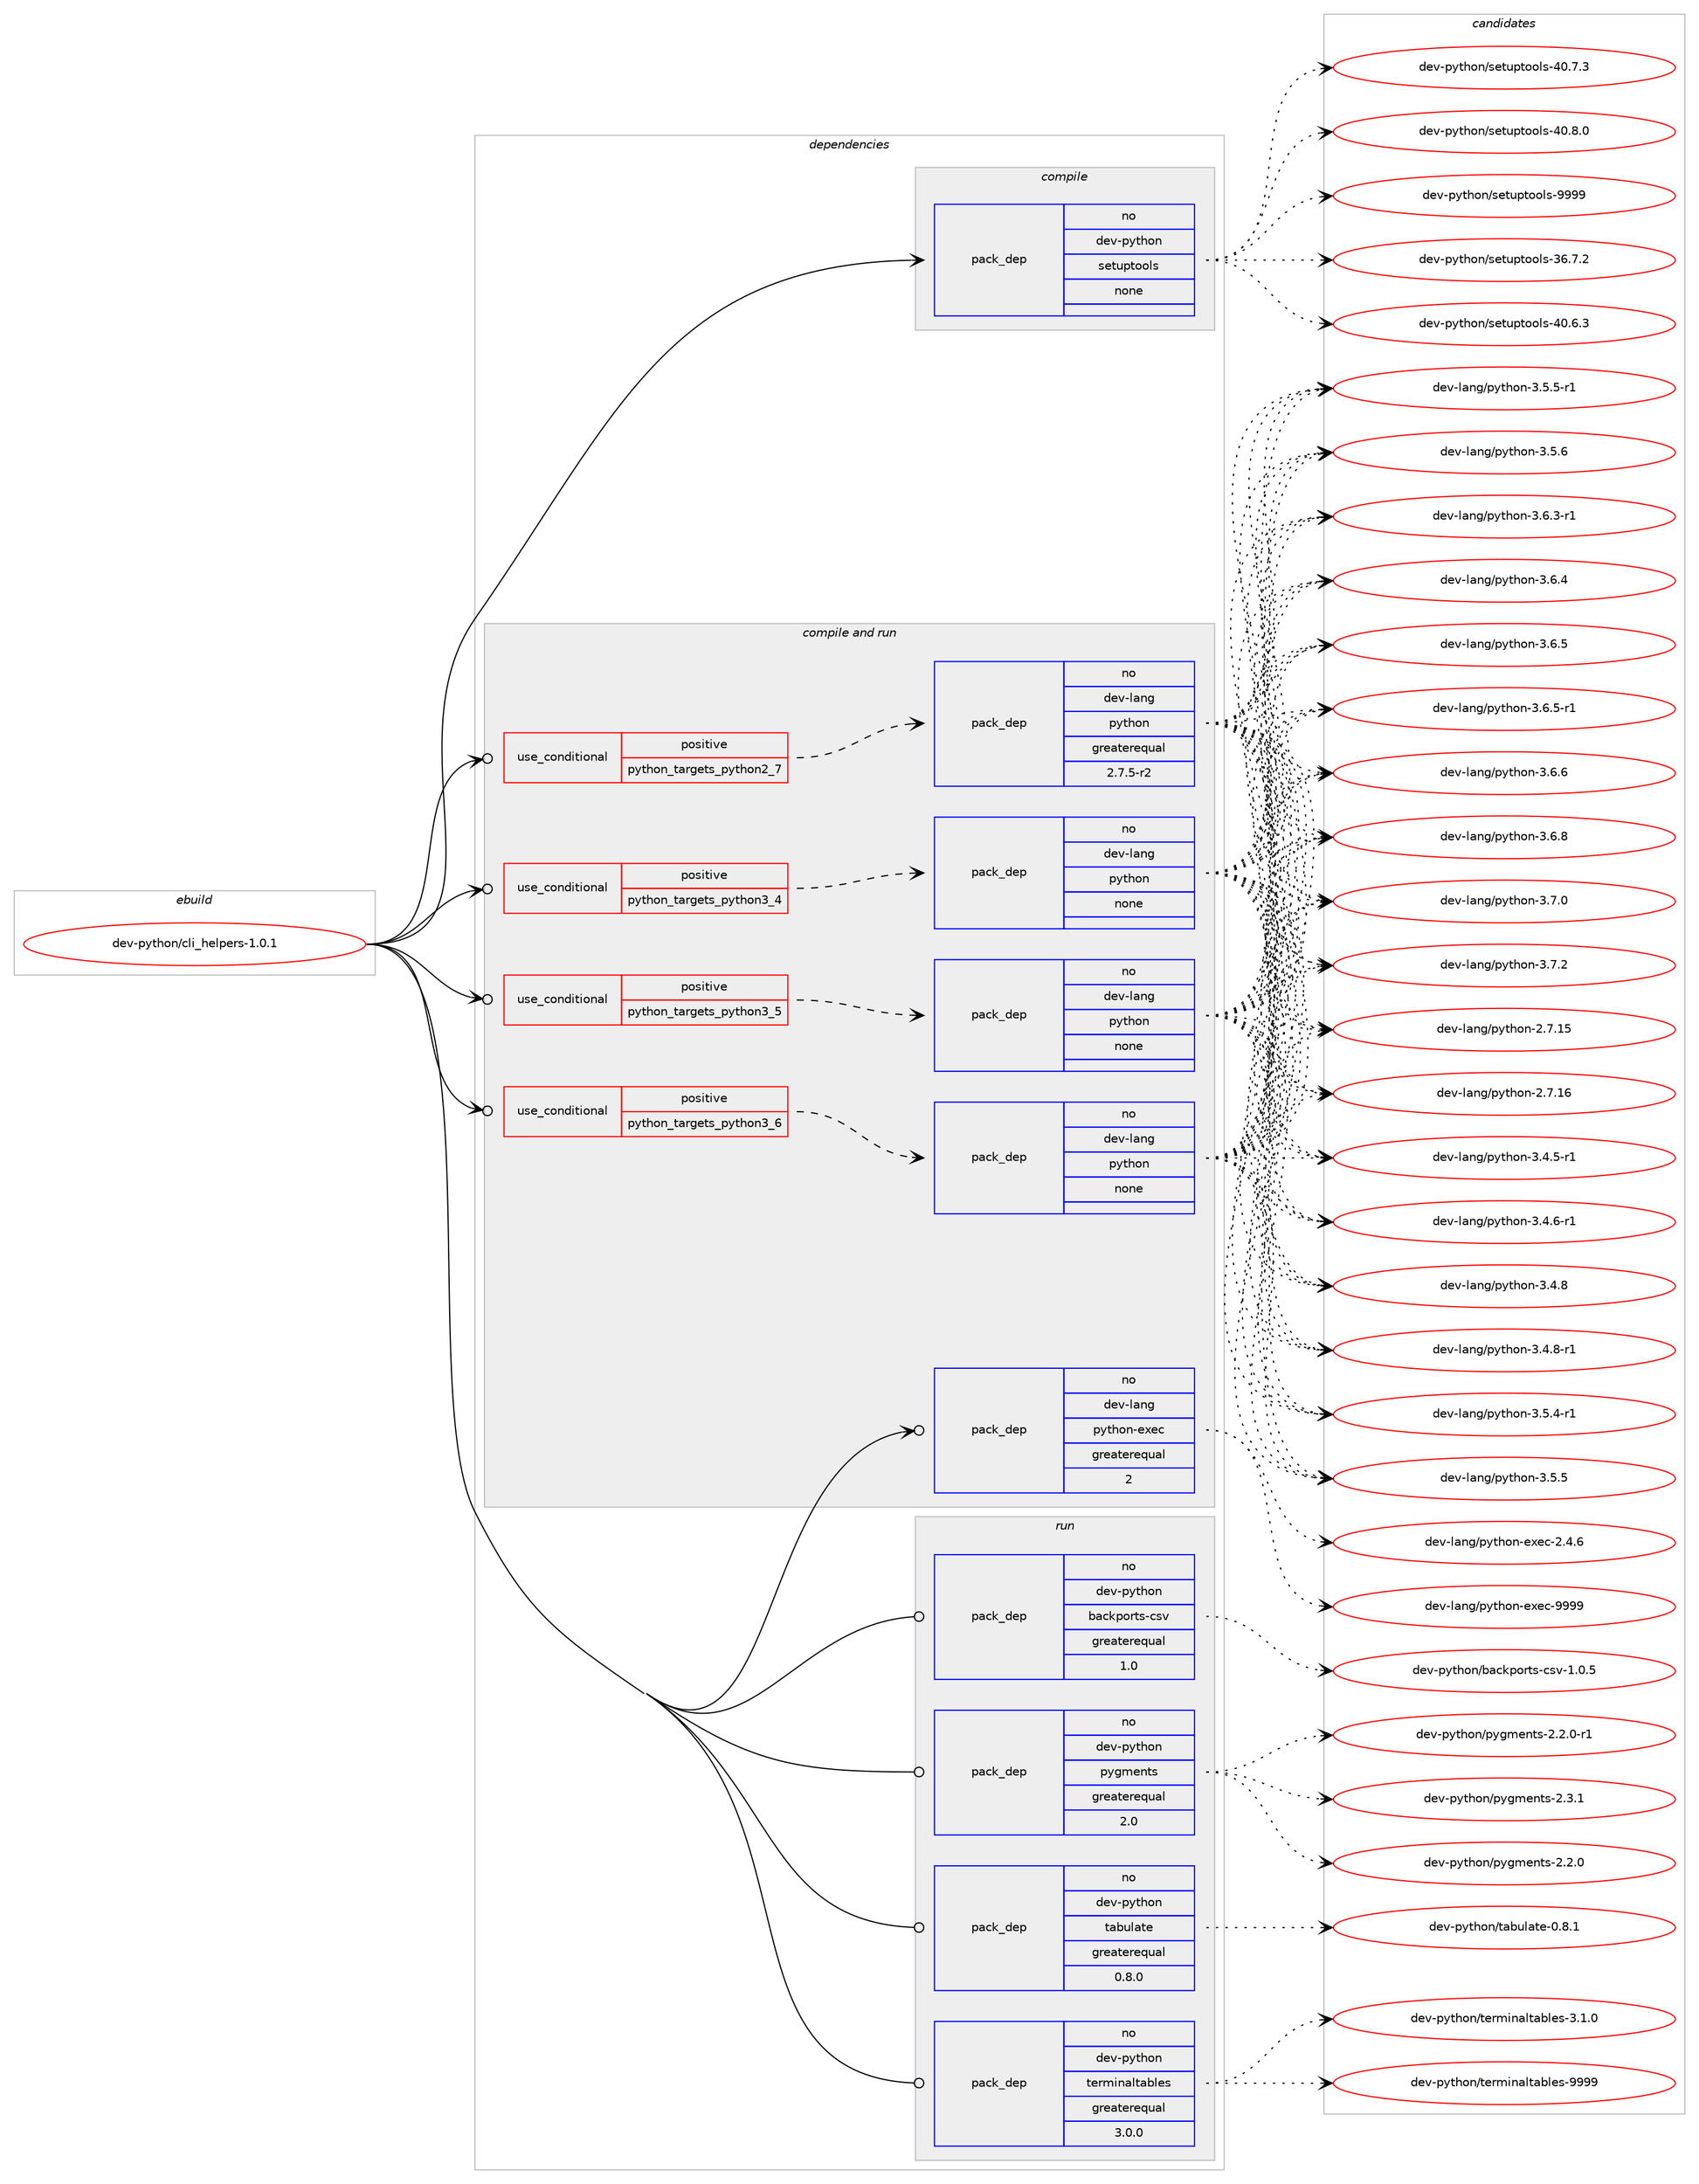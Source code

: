 digraph prolog {

# *************
# Graph options
# *************

newrank=true;
concentrate=true;
compound=true;
graph [rankdir=LR,fontname=Helvetica,fontsize=10,ranksep=1.5];#, ranksep=2.5, nodesep=0.2];
edge  [arrowhead=vee];
node  [fontname=Helvetica,fontsize=10];

# **********
# The ebuild
# **********

subgraph cluster_leftcol {
color=gray;
rank=same;
label=<<i>ebuild</i>>;
id [label="dev-python/cli_helpers-1.0.1", color=red, width=4, href="../dev-python/cli_helpers-1.0.1.svg"];
}

# ****************
# The dependencies
# ****************

subgraph cluster_midcol {
color=gray;
label=<<i>dependencies</i>>;
subgraph cluster_compile {
fillcolor="#eeeeee";
style=filled;
label=<<i>compile</i>>;
subgraph pack1007764 {
dependency1403381 [label=<<TABLE BORDER="0" CELLBORDER="1" CELLSPACING="0" CELLPADDING="4" WIDTH="220"><TR><TD ROWSPAN="6" CELLPADDING="30">pack_dep</TD></TR><TR><TD WIDTH="110">no</TD></TR><TR><TD>dev-python</TD></TR><TR><TD>setuptools</TD></TR><TR><TD>none</TD></TR><TR><TD></TD></TR></TABLE>>, shape=none, color=blue];
}
id:e -> dependency1403381:w [weight=20,style="solid",arrowhead="vee"];
}
subgraph cluster_compileandrun {
fillcolor="#eeeeee";
style=filled;
label=<<i>compile and run</i>>;
subgraph cond372382 {
dependency1403382 [label=<<TABLE BORDER="0" CELLBORDER="1" CELLSPACING="0" CELLPADDING="4"><TR><TD ROWSPAN="3" CELLPADDING="10">use_conditional</TD></TR><TR><TD>positive</TD></TR><TR><TD>python_targets_python2_7</TD></TR></TABLE>>, shape=none, color=red];
subgraph pack1007765 {
dependency1403383 [label=<<TABLE BORDER="0" CELLBORDER="1" CELLSPACING="0" CELLPADDING="4" WIDTH="220"><TR><TD ROWSPAN="6" CELLPADDING="30">pack_dep</TD></TR><TR><TD WIDTH="110">no</TD></TR><TR><TD>dev-lang</TD></TR><TR><TD>python</TD></TR><TR><TD>greaterequal</TD></TR><TR><TD>2.7.5-r2</TD></TR></TABLE>>, shape=none, color=blue];
}
dependency1403382:e -> dependency1403383:w [weight=20,style="dashed",arrowhead="vee"];
}
id:e -> dependency1403382:w [weight=20,style="solid",arrowhead="odotvee"];
subgraph cond372383 {
dependency1403384 [label=<<TABLE BORDER="0" CELLBORDER="1" CELLSPACING="0" CELLPADDING="4"><TR><TD ROWSPAN="3" CELLPADDING="10">use_conditional</TD></TR><TR><TD>positive</TD></TR><TR><TD>python_targets_python3_4</TD></TR></TABLE>>, shape=none, color=red];
subgraph pack1007766 {
dependency1403385 [label=<<TABLE BORDER="0" CELLBORDER="1" CELLSPACING="0" CELLPADDING="4" WIDTH="220"><TR><TD ROWSPAN="6" CELLPADDING="30">pack_dep</TD></TR><TR><TD WIDTH="110">no</TD></TR><TR><TD>dev-lang</TD></TR><TR><TD>python</TD></TR><TR><TD>none</TD></TR><TR><TD></TD></TR></TABLE>>, shape=none, color=blue];
}
dependency1403384:e -> dependency1403385:w [weight=20,style="dashed",arrowhead="vee"];
}
id:e -> dependency1403384:w [weight=20,style="solid",arrowhead="odotvee"];
subgraph cond372384 {
dependency1403386 [label=<<TABLE BORDER="0" CELLBORDER="1" CELLSPACING="0" CELLPADDING="4"><TR><TD ROWSPAN="3" CELLPADDING="10">use_conditional</TD></TR><TR><TD>positive</TD></TR><TR><TD>python_targets_python3_5</TD></TR></TABLE>>, shape=none, color=red];
subgraph pack1007767 {
dependency1403387 [label=<<TABLE BORDER="0" CELLBORDER="1" CELLSPACING="0" CELLPADDING="4" WIDTH="220"><TR><TD ROWSPAN="6" CELLPADDING="30">pack_dep</TD></TR><TR><TD WIDTH="110">no</TD></TR><TR><TD>dev-lang</TD></TR><TR><TD>python</TD></TR><TR><TD>none</TD></TR><TR><TD></TD></TR></TABLE>>, shape=none, color=blue];
}
dependency1403386:e -> dependency1403387:w [weight=20,style="dashed",arrowhead="vee"];
}
id:e -> dependency1403386:w [weight=20,style="solid",arrowhead="odotvee"];
subgraph cond372385 {
dependency1403388 [label=<<TABLE BORDER="0" CELLBORDER="1" CELLSPACING="0" CELLPADDING="4"><TR><TD ROWSPAN="3" CELLPADDING="10">use_conditional</TD></TR><TR><TD>positive</TD></TR><TR><TD>python_targets_python3_6</TD></TR></TABLE>>, shape=none, color=red];
subgraph pack1007768 {
dependency1403389 [label=<<TABLE BORDER="0" CELLBORDER="1" CELLSPACING="0" CELLPADDING="4" WIDTH="220"><TR><TD ROWSPAN="6" CELLPADDING="30">pack_dep</TD></TR><TR><TD WIDTH="110">no</TD></TR><TR><TD>dev-lang</TD></TR><TR><TD>python</TD></TR><TR><TD>none</TD></TR><TR><TD></TD></TR></TABLE>>, shape=none, color=blue];
}
dependency1403388:e -> dependency1403389:w [weight=20,style="dashed",arrowhead="vee"];
}
id:e -> dependency1403388:w [weight=20,style="solid",arrowhead="odotvee"];
subgraph pack1007769 {
dependency1403390 [label=<<TABLE BORDER="0" CELLBORDER="1" CELLSPACING="0" CELLPADDING="4" WIDTH="220"><TR><TD ROWSPAN="6" CELLPADDING="30">pack_dep</TD></TR><TR><TD WIDTH="110">no</TD></TR><TR><TD>dev-lang</TD></TR><TR><TD>python-exec</TD></TR><TR><TD>greaterequal</TD></TR><TR><TD>2</TD></TR></TABLE>>, shape=none, color=blue];
}
id:e -> dependency1403390:w [weight=20,style="solid",arrowhead="odotvee"];
}
subgraph cluster_run {
fillcolor="#eeeeee";
style=filled;
label=<<i>run</i>>;
subgraph pack1007770 {
dependency1403391 [label=<<TABLE BORDER="0" CELLBORDER="1" CELLSPACING="0" CELLPADDING="4" WIDTH="220"><TR><TD ROWSPAN="6" CELLPADDING="30">pack_dep</TD></TR><TR><TD WIDTH="110">no</TD></TR><TR><TD>dev-python</TD></TR><TR><TD>backports-csv</TD></TR><TR><TD>greaterequal</TD></TR><TR><TD>1.0</TD></TR></TABLE>>, shape=none, color=blue];
}
id:e -> dependency1403391:w [weight=20,style="solid",arrowhead="odot"];
subgraph pack1007771 {
dependency1403392 [label=<<TABLE BORDER="0" CELLBORDER="1" CELLSPACING="0" CELLPADDING="4" WIDTH="220"><TR><TD ROWSPAN="6" CELLPADDING="30">pack_dep</TD></TR><TR><TD WIDTH="110">no</TD></TR><TR><TD>dev-python</TD></TR><TR><TD>pygments</TD></TR><TR><TD>greaterequal</TD></TR><TR><TD>2.0</TD></TR></TABLE>>, shape=none, color=blue];
}
id:e -> dependency1403392:w [weight=20,style="solid",arrowhead="odot"];
subgraph pack1007772 {
dependency1403393 [label=<<TABLE BORDER="0" CELLBORDER="1" CELLSPACING="0" CELLPADDING="4" WIDTH="220"><TR><TD ROWSPAN="6" CELLPADDING="30">pack_dep</TD></TR><TR><TD WIDTH="110">no</TD></TR><TR><TD>dev-python</TD></TR><TR><TD>tabulate</TD></TR><TR><TD>greaterequal</TD></TR><TR><TD>0.8.0</TD></TR></TABLE>>, shape=none, color=blue];
}
id:e -> dependency1403393:w [weight=20,style="solid",arrowhead="odot"];
subgraph pack1007773 {
dependency1403394 [label=<<TABLE BORDER="0" CELLBORDER="1" CELLSPACING="0" CELLPADDING="4" WIDTH="220"><TR><TD ROWSPAN="6" CELLPADDING="30">pack_dep</TD></TR><TR><TD WIDTH="110">no</TD></TR><TR><TD>dev-python</TD></TR><TR><TD>terminaltables</TD></TR><TR><TD>greaterequal</TD></TR><TR><TD>3.0.0</TD></TR></TABLE>>, shape=none, color=blue];
}
id:e -> dependency1403394:w [weight=20,style="solid",arrowhead="odot"];
}
}

# **************
# The candidates
# **************

subgraph cluster_choices {
rank=same;
color=gray;
label=<<i>candidates</i>>;

subgraph choice1007764 {
color=black;
nodesep=1;
choice100101118451121211161041111104711510111611711211611111110811545515446554650 [label="dev-python/setuptools-36.7.2", color=red, width=4,href="../dev-python/setuptools-36.7.2.svg"];
choice100101118451121211161041111104711510111611711211611111110811545524846544651 [label="dev-python/setuptools-40.6.3", color=red, width=4,href="../dev-python/setuptools-40.6.3.svg"];
choice100101118451121211161041111104711510111611711211611111110811545524846554651 [label="dev-python/setuptools-40.7.3", color=red, width=4,href="../dev-python/setuptools-40.7.3.svg"];
choice100101118451121211161041111104711510111611711211611111110811545524846564648 [label="dev-python/setuptools-40.8.0", color=red, width=4,href="../dev-python/setuptools-40.8.0.svg"];
choice10010111845112121116104111110471151011161171121161111111081154557575757 [label="dev-python/setuptools-9999", color=red, width=4,href="../dev-python/setuptools-9999.svg"];
dependency1403381:e -> choice100101118451121211161041111104711510111611711211611111110811545515446554650:w [style=dotted,weight="100"];
dependency1403381:e -> choice100101118451121211161041111104711510111611711211611111110811545524846544651:w [style=dotted,weight="100"];
dependency1403381:e -> choice100101118451121211161041111104711510111611711211611111110811545524846554651:w [style=dotted,weight="100"];
dependency1403381:e -> choice100101118451121211161041111104711510111611711211611111110811545524846564648:w [style=dotted,weight="100"];
dependency1403381:e -> choice10010111845112121116104111110471151011161171121161111111081154557575757:w [style=dotted,weight="100"];
}
subgraph choice1007765 {
color=black;
nodesep=1;
choice10010111845108971101034711212111610411111045504655464953 [label="dev-lang/python-2.7.15", color=red, width=4,href="../dev-lang/python-2.7.15.svg"];
choice10010111845108971101034711212111610411111045504655464954 [label="dev-lang/python-2.7.16", color=red, width=4,href="../dev-lang/python-2.7.16.svg"];
choice1001011184510897110103471121211161041111104551465246534511449 [label="dev-lang/python-3.4.5-r1", color=red, width=4,href="../dev-lang/python-3.4.5-r1.svg"];
choice1001011184510897110103471121211161041111104551465246544511449 [label="dev-lang/python-3.4.6-r1", color=red, width=4,href="../dev-lang/python-3.4.6-r1.svg"];
choice100101118451089711010347112121116104111110455146524656 [label="dev-lang/python-3.4.8", color=red, width=4,href="../dev-lang/python-3.4.8.svg"];
choice1001011184510897110103471121211161041111104551465246564511449 [label="dev-lang/python-3.4.8-r1", color=red, width=4,href="../dev-lang/python-3.4.8-r1.svg"];
choice1001011184510897110103471121211161041111104551465346524511449 [label="dev-lang/python-3.5.4-r1", color=red, width=4,href="../dev-lang/python-3.5.4-r1.svg"];
choice100101118451089711010347112121116104111110455146534653 [label="dev-lang/python-3.5.5", color=red, width=4,href="../dev-lang/python-3.5.5.svg"];
choice1001011184510897110103471121211161041111104551465346534511449 [label="dev-lang/python-3.5.5-r1", color=red, width=4,href="../dev-lang/python-3.5.5-r1.svg"];
choice100101118451089711010347112121116104111110455146534654 [label="dev-lang/python-3.5.6", color=red, width=4,href="../dev-lang/python-3.5.6.svg"];
choice1001011184510897110103471121211161041111104551465446514511449 [label="dev-lang/python-3.6.3-r1", color=red, width=4,href="../dev-lang/python-3.6.3-r1.svg"];
choice100101118451089711010347112121116104111110455146544652 [label="dev-lang/python-3.6.4", color=red, width=4,href="../dev-lang/python-3.6.4.svg"];
choice100101118451089711010347112121116104111110455146544653 [label="dev-lang/python-3.6.5", color=red, width=4,href="../dev-lang/python-3.6.5.svg"];
choice1001011184510897110103471121211161041111104551465446534511449 [label="dev-lang/python-3.6.5-r1", color=red, width=4,href="../dev-lang/python-3.6.5-r1.svg"];
choice100101118451089711010347112121116104111110455146544654 [label="dev-lang/python-3.6.6", color=red, width=4,href="../dev-lang/python-3.6.6.svg"];
choice100101118451089711010347112121116104111110455146544656 [label="dev-lang/python-3.6.8", color=red, width=4,href="../dev-lang/python-3.6.8.svg"];
choice100101118451089711010347112121116104111110455146554648 [label="dev-lang/python-3.7.0", color=red, width=4,href="../dev-lang/python-3.7.0.svg"];
choice100101118451089711010347112121116104111110455146554650 [label="dev-lang/python-3.7.2", color=red, width=4,href="../dev-lang/python-3.7.2.svg"];
dependency1403383:e -> choice10010111845108971101034711212111610411111045504655464953:w [style=dotted,weight="100"];
dependency1403383:e -> choice10010111845108971101034711212111610411111045504655464954:w [style=dotted,weight="100"];
dependency1403383:e -> choice1001011184510897110103471121211161041111104551465246534511449:w [style=dotted,weight="100"];
dependency1403383:e -> choice1001011184510897110103471121211161041111104551465246544511449:w [style=dotted,weight="100"];
dependency1403383:e -> choice100101118451089711010347112121116104111110455146524656:w [style=dotted,weight="100"];
dependency1403383:e -> choice1001011184510897110103471121211161041111104551465246564511449:w [style=dotted,weight="100"];
dependency1403383:e -> choice1001011184510897110103471121211161041111104551465346524511449:w [style=dotted,weight="100"];
dependency1403383:e -> choice100101118451089711010347112121116104111110455146534653:w [style=dotted,weight="100"];
dependency1403383:e -> choice1001011184510897110103471121211161041111104551465346534511449:w [style=dotted,weight="100"];
dependency1403383:e -> choice100101118451089711010347112121116104111110455146534654:w [style=dotted,weight="100"];
dependency1403383:e -> choice1001011184510897110103471121211161041111104551465446514511449:w [style=dotted,weight="100"];
dependency1403383:e -> choice100101118451089711010347112121116104111110455146544652:w [style=dotted,weight="100"];
dependency1403383:e -> choice100101118451089711010347112121116104111110455146544653:w [style=dotted,weight="100"];
dependency1403383:e -> choice1001011184510897110103471121211161041111104551465446534511449:w [style=dotted,weight="100"];
dependency1403383:e -> choice100101118451089711010347112121116104111110455146544654:w [style=dotted,weight="100"];
dependency1403383:e -> choice100101118451089711010347112121116104111110455146544656:w [style=dotted,weight="100"];
dependency1403383:e -> choice100101118451089711010347112121116104111110455146554648:w [style=dotted,weight="100"];
dependency1403383:e -> choice100101118451089711010347112121116104111110455146554650:w [style=dotted,weight="100"];
}
subgraph choice1007766 {
color=black;
nodesep=1;
choice10010111845108971101034711212111610411111045504655464953 [label="dev-lang/python-2.7.15", color=red, width=4,href="../dev-lang/python-2.7.15.svg"];
choice10010111845108971101034711212111610411111045504655464954 [label="dev-lang/python-2.7.16", color=red, width=4,href="../dev-lang/python-2.7.16.svg"];
choice1001011184510897110103471121211161041111104551465246534511449 [label="dev-lang/python-3.4.5-r1", color=red, width=4,href="../dev-lang/python-3.4.5-r1.svg"];
choice1001011184510897110103471121211161041111104551465246544511449 [label="dev-lang/python-3.4.6-r1", color=red, width=4,href="../dev-lang/python-3.4.6-r1.svg"];
choice100101118451089711010347112121116104111110455146524656 [label="dev-lang/python-3.4.8", color=red, width=4,href="../dev-lang/python-3.4.8.svg"];
choice1001011184510897110103471121211161041111104551465246564511449 [label="dev-lang/python-3.4.8-r1", color=red, width=4,href="../dev-lang/python-3.4.8-r1.svg"];
choice1001011184510897110103471121211161041111104551465346524511449 [label="dev-lang/python-3.5.4-r1", color=red, width=4,href="../dev-lang/python-3.5.4-r1.svg"];
choice100101118451089711010347112121116104111110455146534653 [label="dev-lang/python-3.5.5", color=red, width=4,href="../dev-lang/python-3.5.5.svg"];
choice1001011184510897110103471121211161041111104551465346534511449 [label="dev-lang/python-3.5.5-r1", color=red, width=4,href="../dev-lang/python-3.5.5-r1.svg"];
choice100101118451089711010347112121116104111110455146534654 [label="dev-lang/python-3.5.6", color=red, width=4,href="../dev-lang/python-3.5.6.svg"];
choice1001011184510897110103471121211161041111104551465446514511449 [label="dev-lang/python-3.6.3-r1", color=red, width=4,href="../dev-lang/python-3.6.3-r1.svg"];
choice100101118451089711010347112121116104111110455146544652 [label="dev-lang/python-3.6.4", color=red, width=4,href="../dev-lang/python-3.6.4.svg"];
choice100101118451089711010347112121116104111110455146544653 [label="dev-lang/python-3.6.5", color=red, width=4,href="../dev-lang/python-3.6.5.svg"];
choice1001011184510897110103471121211161041111104551465446534511449 [label="dev-lang/python-3.6.5-r1", color=red, width=4,href="../dev-lang/python-3.6.5-r1.svg"];
choice100101118451089711010347112121116104111110455146544654 [label="dev-lang/python-3.6.6", color=red, width=4,href="../dev-lang/python-3.6.6.svg"];
choice100101118451089711010347112121116104111110455146544656 [label="dev-lang/python-3.6.8", color=red, width=4,href="../dev-lang/python-3.6.8.svg"];
choice100101118451089711010347112121116104111110455146554648 [label="dev-lang/python-3.7.0", color=red, width=4,href="../dev-lang/python-3.7.0.svg"];
choice100101118451089711010347112121116104111110455146554650 [label="dev-lang/python-3.7.2", color=red, width=4,href="../dev-lang/python-3.7.2.svg"];
dependency1403385:e -> choice10010111845108971101034711212111610411111045504655464953:w [style=dotted,weight="100"];
dependency1403385:e -> choice10010111845108971101034711212111610411111045504655464954:w [style=dotted,weight="100"];
dependency1403385:e -> choice1001011184510897110103471121211161041111104551465246534511449:w [style=dotted,weight="100"];
dependency1403385:e -> choice1001011184510897110103471121211161041111104551465246544511449:w [style=dotted,weight="100"];
dependency1403385:e -> choice100101118451089711010347112121116104111110455146524656:w [style=dotted,weight="100"];
dependency1403385:e -> choice1001011184510897110103471121211161041111104551465246564511449:w [style=dotted,weight="100"];
dependency1403385:e -> choice1001011184510897110103471121211161041111104551465346524511449:w [style=dotted,weight="100"];
dependency1403385:e -> choice100101118451089711010347112121116104111110455146534653:w [style=dotted,weight="100"];
dependency1403385:e -> choice1001011184510897110103471121211161041111104551465346534511449:w [style=dotted,weight="100"];
dependency1403385:e -> choice100101118451089711010347112121116104111110455146534654:w [style=dotted,weight="100"];
dependency1403385:e -> choice1001011184510897110103471121211161041111104551465446514511449:w [style=dotted,weight="100"];
dependency1403385:e -> choice100101118451089711010347112121116104111110455146544652:w [style=dotted,weight="100"];
dependency1403385:e -> choice100101118451089711010347112121116104111110455146544653:w [style=dotted,weight="100"];
dependency1403385:e -> choice1001011184510897110103471121211161041111104551465446534511449:w [style=dotted,weight="100"];
dependency1403385:e -> choice100101118451089711010347112121116104111110455146544654:w [style=dotted,weight="100"];
dependency1403385:e -> choice100101118451089711010347112121116104111110455146544656:w [style=dotted,weight="100"];
dependency1403385:e -> choice100101118451089711010347112121116104111110455146554648:w [style=dotted,weight="100"];
dependency1403385:e -> choice100101118451089711010347112121116104111110455146554650:w [style=dotted,weight="100"];
}
subgraph choice1007767 {
color=black;
nodesep=1;
choice10010111845108971101034711212111610411111045504655464953 [label="dev-lang/python-2.7.15", color=red, width=4,href="../dev-lang/python-2.7.15.svg"];
choice10010111845108971101034711212111610411111045504655464954 [label="dev-lang/python-2.7.16", color=red, width=4,href="../dev-lang/python-2.7.16.svg"];
choice1001011184510897110103471121211161041111104551465246534511449 [label="dev-lang/python-3.4.5-r1", color=red, width=4,href="../dev-lang/python-3.4.5-r1.svg"];
choice1001011184510897110103471121211161041111104551465246544511449 [label="dev-lang/python-3.4.6-r1", color=red, width=4,href="../dev-lang/python-3.4.6-r1.svg"];
choice100101118451089711010347112121116104111110455146524656 [label="dev-lang/python-3.4.8", color=red, width=4,href="../dev-lang/python-3.4.8.svg"];
choice1001011184510897110103471121211161041111104551465246564511449 [label="dev-lang/python-3.4.8-r1", color=red, width=4,href="../dev-lang/python-3.4.8-r1.svg"];
choice1001011184510897110103471121211161041111104551465346524511449 [label="dev-lang/python-3.5.4-r1", color=red, width=4,href="../dev-lang/python-3.5.4-r1.svg"];
choice100101118451089711010347112121116104111110455146534653 [label="dev-lang/python-3.5.5", color=red, width=4,href="../dev-lang/python-3.5.5.svg"];
choice1001011184510897110103471121211161041111104551465346534511449 [label="dev-lang/python-3.5.5-r1", color=red, width=4,href="../dev-lang/python-3.5.5-r1.svg"];
choice100101118451089711010347112121116104111110455146534654 [label="dev-lang/python-3.5.6", color=red, width=4,href="../dev-lang/python-3.5.6.svg"];
choice1001011184510897110103471121211161041111104551465446514511449 [label="dev-lang/python-3.6.3-r1", color=red, width=4,href="../dev-lang/python-3.6.3-r1.svg"];
choice100101118451089711010347112121116104111110455146544652 [label="dev-lang/python-3.6.4", color=red, width=4,href="../dev-lang/python-3.6.4.svg"];
choice100101118451089711010347112121116104111110455146544653 [label="dev-lang/python-3.6.5", color=red, width=4,href="../dev-lang/python-3.6.5.svg"];
choice1001011184510897110103471121211161041111104551465446534511449 [label="dev-lang/python-3.6.5-r1", color=red, width=4,href="../dev-lang/python-3.6.5-r1.svg"];
choice100101118451089711010347112121116104111110455146544654 [label="dev-lang/python-3.6.6", color=red, width=4,href="../dev-lang/python-3.6.6.svg"];
choice100101118451089711010347112121116104111110455146544656 [label="dev-lang/python-3.6.8", color=red, width=4,href="../dev-lang/python-3.6.8.svg"];
choice100101118451089711010347112121116104111110455146554648 [label="dev-lang/python-3.7.0", color=red, width=4,href="../dev-lang/python-3.7.0.svg"];
choice100101118451089711010347112121116104111110455146554650 [label="dev-lang/python-3.7.2", color=red, width=4,href="../dev-lang/python-3.7.2.svg"];
dependency1403387:e -> choice10010111845108971101034711212111610411111045504655464953:w [style=dotted,weight="100"];
dependency1403387:e -> choice10010111845108971101034711212111610411111045504655464954:w [style=dotted,weight="100"];
dependency1403387:e -> choice1001011184510897110103471121211161041111104551465246534511449:w [style=dotted,weight="100"];
dependency1403387:e -> choice1001011184510897110103471121211161041111104551465246544511449:w [style=dotted,weight="100"];
dependency1403387:e -> choice100101118451089711010347112121116104111110455146524656:w [style=dotted,weight="100"];
dependency1403387:e -> choice1001011184510897110103471121211161041111104551465246564511449:w [style=dotted,weight="100"];
dependency1403387:e -> choice1001011184510897110103471121211161041111104551465346524511449:w [style=dotted,weight="100"];
dependency1403387:e -> choice100101118451089711010347112121116104111110455146534653:w [style=dotted,weight="100"];
dependency1403387:e -> choice1001011184510897110103471121211161041111104551465346534511449:w [style=dotted,weight="100"];
dependency1403387:e -> choice100101118451089711010347112121116104111110455146534654:w [style=dotted,weight="100"];
dependency1403387:e -> choice1001011184510897110103471121211161041111104551465446514511449:w [style=dotted,weight="100"];
dependency1403387:e -> choice100101118451089711010347112121116104111110455146544652:w [style=dotted,weight="100"];
dependency1403387:e -> choice100101118451089711010347112121116104111110455146544653:w [style=dotted,weight="100"];
dependency1403387:e -> choice1001011184510897110103471121211161041111104551465446534511449:w [style=dotted,weight="100"];
dependency1403387:e -> choice100101118451089711010347112121116104111110455146544654:w [style=dotted,weight="100"];
dependency1403387:e -> choice100101118451089711010347112121116104111110455146544656:w [style=dotted,weight="100"];
dependency1403387:e -> choice100101118451089711010347112121116104111110455146554648:w [style=dotted,weight="100"];
dependency1403387:e -> choice100101118451089711010347112121116104111110455146554650:w [style=dotted,weight="100"];
}
subgraph choice1007768 {
color=black;
nodesep=1;
choice10010111845108971101034711212111610411111045504655464953 [label="dev-lang/python-2.7.15", color=red, width=4,href="../dev-lang/python-2.7.15.svg"];
choice10010111845108971101034711212111610411111045504655464954 [label="dev-lang/python-2.7.16", color=red, width=4,href="../dev-lang/python-2.7.16.svg"];
choice1001011184510897110103471121211161041111104551465246534511449 [label="dev-lang/python-3.4.5-r1", color=red, width=4,href="../dev-lang/python-3.4.5-r1.svg"];
choice1001011184510897110103471121211161041111104551465246544511449 [label="dev-lang/python-3.4.6-r1", color=red, width=4,href="../dev-lang/python-3.4.6-r1.svg"];
choice100101118451089711010347112121116104111110455146524656 [label="dev-lang/python-3.4.8", color=red, width=4,href="../dev-lang/python-3.4.8.svg"];
choice1001011184510897110103471121211161041111104551465246564511449 [label="dev-lang/python-3.4.8-r1", color=red, width=4,href="../dev-lang/python-3.4.8-r1.svg"];
choice1001011184510897110103471121211161041111104551465346524511449 [label="dev-lang/python-3.5.4-r1", color=red, width=4,href="../dev-lang/python-3.5.4-r1.svg"];
choice100101118451089711010347112121116104111110455146534653 [label="dev-lang/python-3.5.5", color=red, width=4,href="../dev-lang/python-3.5.5.svg"];
choice1001011184510897110103471121211161041111104551465346534511449 [label="dev-lang/python-3.5.5-r1", color=red, width=4,href="../dev-lang/python-3.5.5-r1.svg"];
choice100101118451089711010347112121116104111110455146534654 [label="dev-lang/python-3.5.6", color=red, width=4,href="../dev-lang/python-3.5.6.svg"];
choice1001011184510897110103471121211161041111104551465446514511449 [label="dev-lang/python-3.6.3-r1", color=red, width=4,href="../dev-lang/python-3.6.3-r1.svg"];
choice100101118451089711010347112121116104111110455146544652 [label="dev-lang/python-3.6.4", color=red, width=4,href="../dev-lang/python-3.6.4.svg"];
choice100101118451089711010347112121116104111110455146544653 [label="dev-lang/python-3.6.5", color=red, width=4,href="../dev-lang/python-3.6.5.svg"];
choice1001011184510897110103471121211161041111104551465446534511449 [label="dev-lang/python-3.6.5-r1", color=red, width=4,href="../dev-lang/python-3.6.5-r1.svg"];
choice100101118451089711010347112121116104111110455146544654 [label="dev-lang/python-3.6.6", color=red, width=4,href="../dev-lang/python-3.6.6.svg"];
choice100101118451089711010347112121116104111110455146544656 [label="dev-lang/python-3.6.8", color=red, width=4,href="../dev-lang/python-3.6.8.svg"];
choice100101118451089711010347112121116104111110455146554648 [label="dev-lang/python-3.7.0", color=red, width=4,href="../dev-lang/python-3.7.0.svg"];
choice100101118451089711010347112121116104111110455146554650 [label="dev-lang/python-3.7.2", color=red, width=4,href="../dev-lang/python-3.7.2.svg"];
dependency1403389:e -> choice10010111845108971101034711212111610411111045504655464953:w [style=dotted,weight="100"];
dependency1403389:e -> choice10010111845108971101034711212111610411111045504655464954:w [style=dotted,weight="100"];
dependency1403389:e -> choice1001011184510897110103471121211161041111104551465246534511449:w [style=dotted,weight="100"];
dependency1403389:e -> choice1001011184510897110103471121211161041111104551465246544511449:w [style=dotted,weight="100"];
dependency1403389:e -> choice100101118451089711010347112121116104111110455146524656:w [style=dotted,weight="100"];
dependency1403389:e -> choice1001011184510897110103471121211161041111104551465246564511449:w [style=dotted,weight="100"];
dependency1403389:e -> choice1001011184510897110103471121211161041111104551465346524511449:w [style=dotted,weight="100"];
dependency1403389:e -> choice100101118451089711010347112121116104111110455146534653:w [style=dotted,weight="100"];
dependency1403389:e -> choice1001011184510897110103471121211161041111104551465346534511449:w [style=dotted,weight="100"];
dependency1403389:e -> choice100101118451089711010347112121116104111110455146534654:w [style=dotted,weight="100"];
dependency1403389:e -> choice1001011184510897110103471121211161041111104551465446514511449:w [style=dotted,weight="100"];
dependency1403389:e -> choice100101118451089711010347112121116104111110455146544652:w [style=dotted,weight="100"];
dependency1403389:e -> choice100101118451089711010347112121116104111110455146544653:w [style=dotted,weight="100"];
dependency1403389:e -> choice1001011184510897110103471121211161041111104551465446534511449:w [style=dotted,weight="100"];
dependency1403389:e -> choice100101118451089711010347112121116104111110455146544654:w [style=dotted,weight="100"];
dependency1403389:e -> choice100101118451089711010347112121116104111110455146544656:w [style=dotted,weight="100"];
dependency1403389:e -> choice100101118451089711010347112121116104111110455146554648:w [style=dotted,weight="100"];
dependency1403389:e -> choice100101118451089711010347112121116104111110455146554650:w [style=dotted,weight="100"];
}
subgraph choice1007769 {
color=black;
nodesep=1;
choice1001011184510897110103471121211161041111104510112010199455046524654 [label="dev-lang/python-exec-2.4.6", color=red, width=4,href="../dev-lang/python-exec-2.4.6.svg"];
choice10010111845108971101034711212111610411111045101120101994557575757 [label="dev-lang/python-exec-9999", color=red, width=4,href="../dev-lang/python-exec-9999.svg"];
dependency1403390:e -> choice1001011184510897110103471121211161041111104510112010199455046524654:w [style=dotted,weight="100"];
dependency1403390:e -> choice10010111845108971101034711212111610411111045101120101994557575757:w [style=dotted,weight="100"];
}
subgraph choice1007770 {
color=black;
nodesep=1;
choice10010111845112121116104111110479897991071121111141161154599115118454946484653 [label="dev-python/backports-csv-1.0.5", color=red, width=4,href="../dev-python/backports-csv-1.0.5.svg"];
dependency1403391:e -> choice10010111845112121116104111110479897991071121111141161154599115118454946484653:w [style=dotted,weight="100"];
}
subgraph choice1007771 {
color=black;
nodesep=1;
choice1001011184511212111610411111047112121103109101110116115455046504648 [label="dev-python/pygments-2.2.0", color=red, width=4,href="../dev-python/pygments-2.2.0.svg"];
choice10010111845112121116104111110471121211031091011101161154550465046484511449 [label="dev-python/pygments-2.2.0-r1", color=red, width=4,href="../dev-python/pygments-2.2.0-r1.svg"];
choice1001011184511212111610411111047112121103109101110116115455046514649 [label="dev-python/pygments-2.3.1", color=red, width=4,href="../dev-python/pygments-2.3.1.svg"];
dependency1403392:e -> choice1001011184511212111610411111047112121103109101110116115455046504648:w [style=dotted,weight="100"];
dependency1403392:e -> choice10010111845112121116104111110471121211031091011101161154550465046484511449:w [style=dotted,weight="100"];
dependency1403392:e -> choice1001011184511212111610411111047112121103109101110116115455046514649:w [style=dotted,weight="100"];
}
subgraph choice1007772 {
color=black;
nodesep=1;
choice1001011184511212111610411111047116979811710897116101454846564649 [label="dev-python/tabulate-0.8.1", color=red, width=4,href="../dev-python/tabulate-0.8.1.svg"];
dependency1403393:e -> choice1001011184511212111610411111047116979811710897116101454846564649:w [style=dotted,weight="100"];
}
subgraph choice1007773 {
color=black;
nodesep=1;
choice1001011184511212111610411111047116101114109105110971081169798108101115455146494648 [label="dev-python/terminaltables-3.1.0", color=red, width=4,href="../dev-python/terminaltables-3.1.0.svg"];
choice10010111845112121116104111110471161011141091051109710811697981081011154557575757 [label="dev-python/terminaltables-9999", color=red, width=4,href="../dev-python/terminaltables-9999.svg"];
dependency1403394:e -> choice1001011184511212111610411111047116101114109105110971081169798108101115455146494648:w [style=dotted,weight="100"];
dependency1403394:e -> choice10010111845112121116104111110471161011141091051109710811697981081011154557575757:w [style=dotted,weight="100"];
}
}

}
